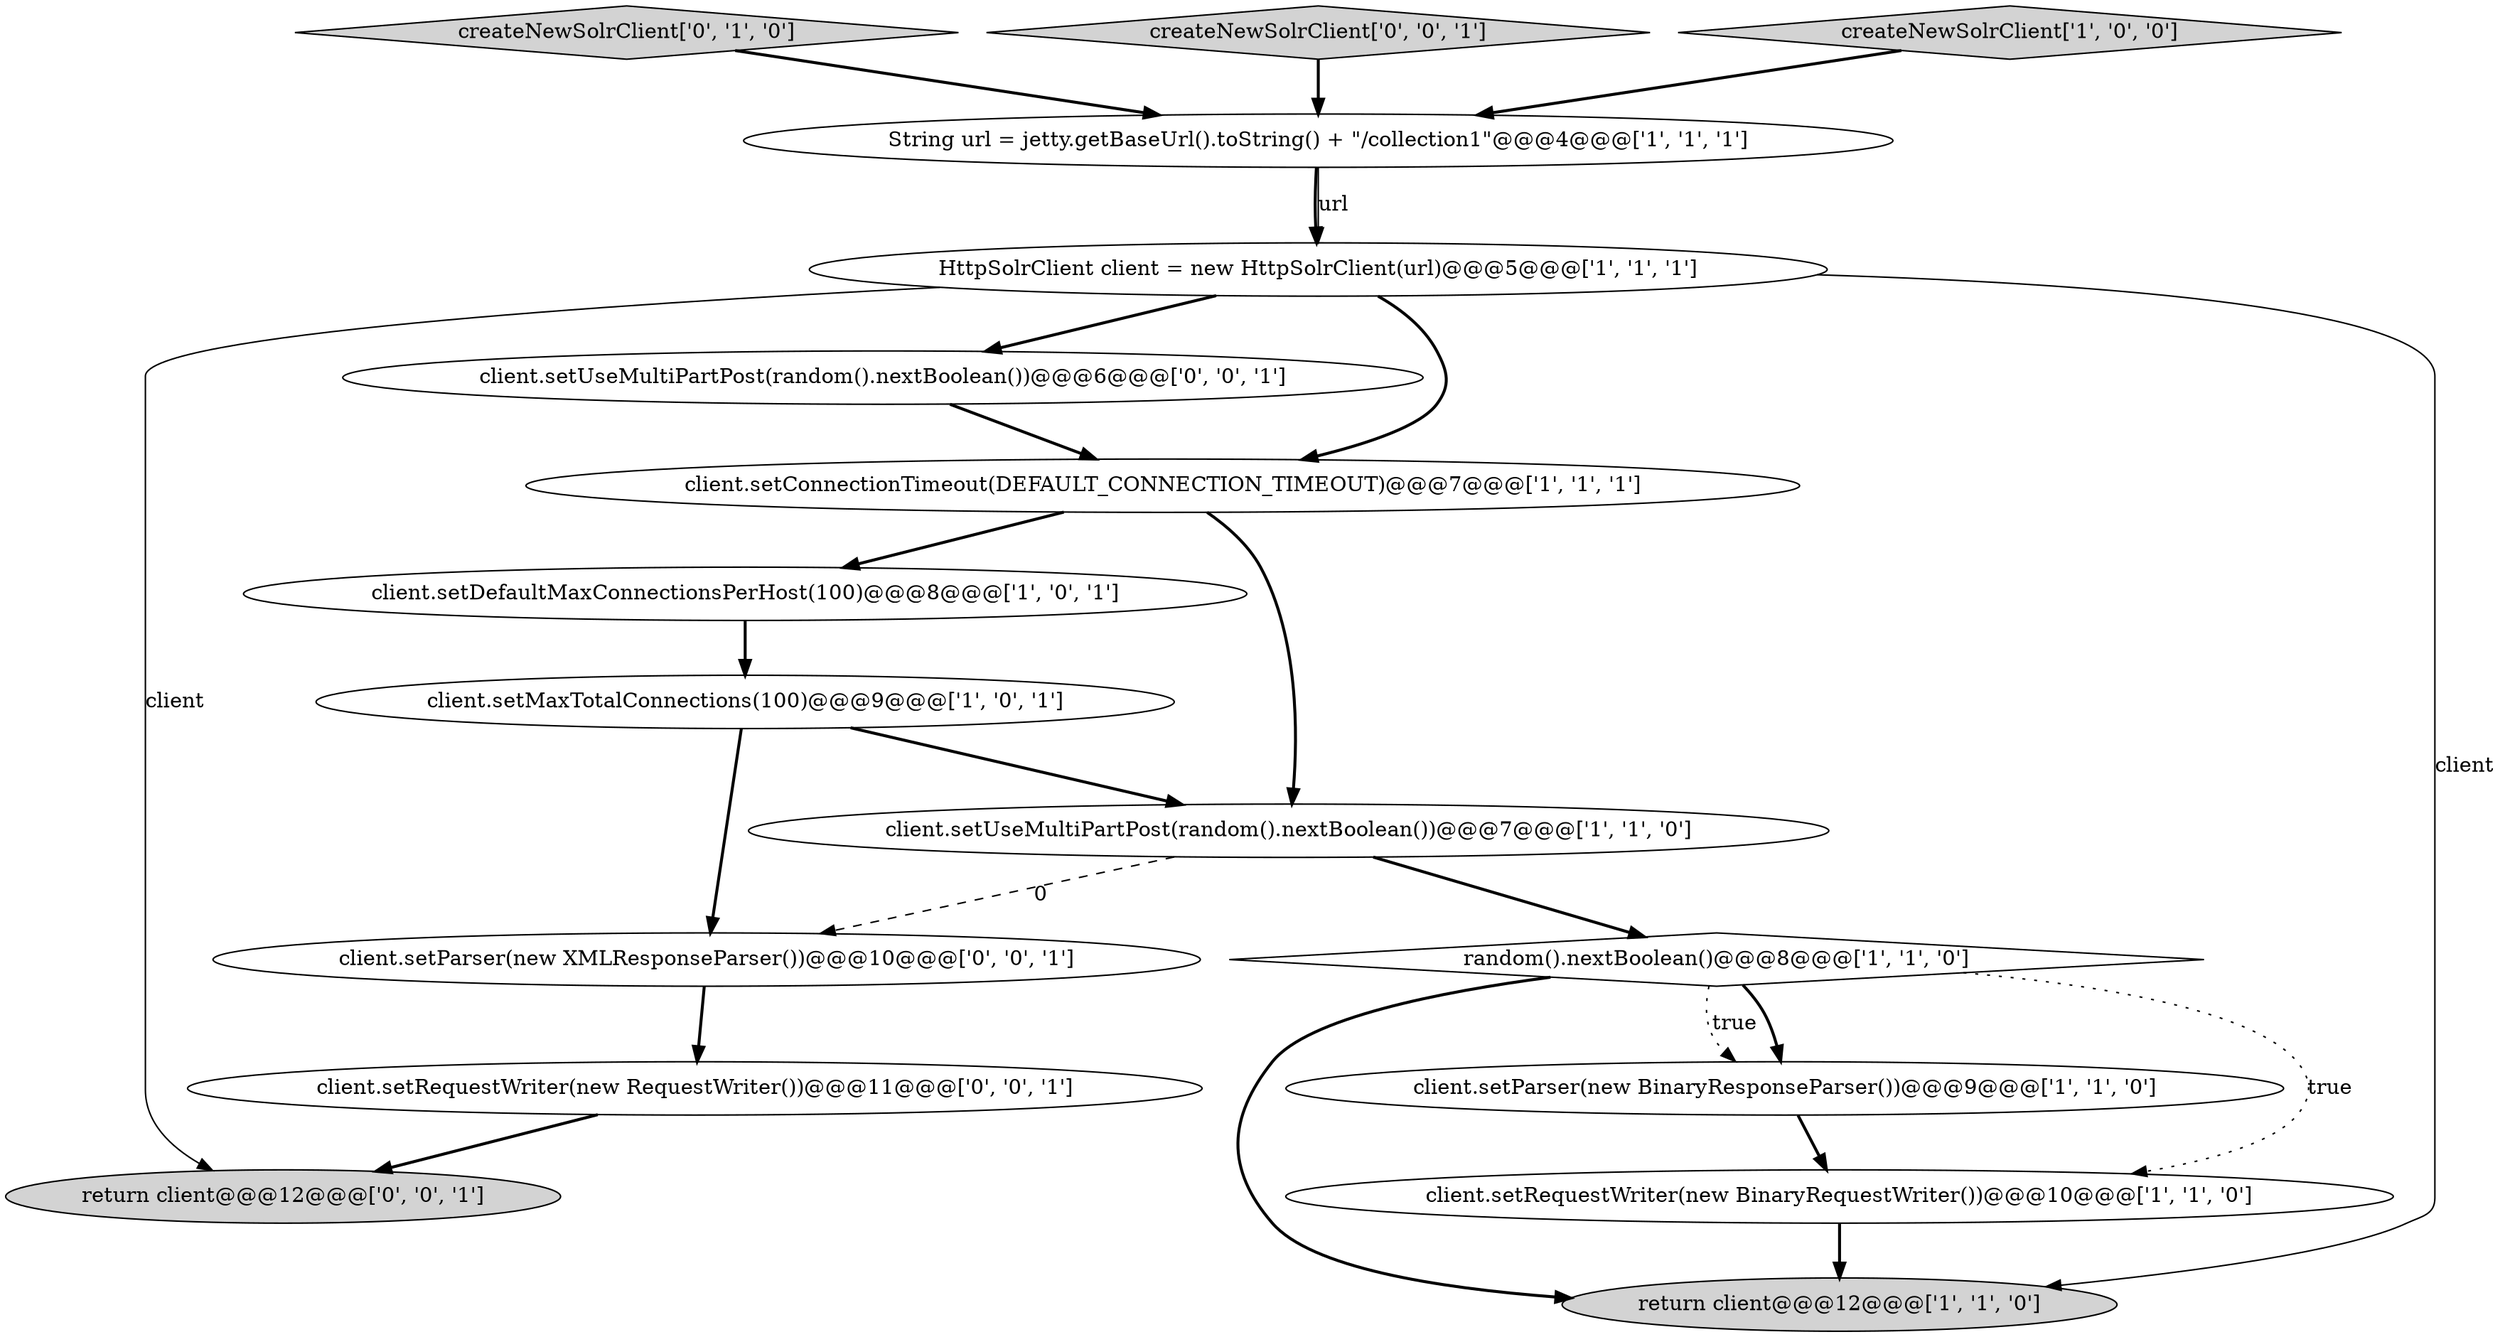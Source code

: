 digraph {
0 [style = filled, label = "String url = jetty.getBaseUrl().toString() + \"/collection1\"@@@4@@@['1', '1', '1']", fillcolor = white, shape = ellipse image = "AAA0AAABBB1BBB"];
7 [style = filled, label = "client.setRequestWriter(new BinaryRequestWriter())@@@10@@@['1', '1', '0']", fillcolor = white, shape = ellipse image = "AAA0AAABBB1BBB"];
10 [style = filled, label = "client.setParser(new BinaryResponseParser())@@@9@@@['1', '1', '0']", fillcolor = white, shape = ellipse image = "AAA0AAABBB1BBB"];
16 [style = filled, label = "client.setParser(new XMLResponseParser())@@@10@@@['0', '0', '1']", fillcolor = white, shape = ellipse image = "AAA0AAABBB3BBB"];
2 [style = filled, label = "client.setMaxTotalConnections(100)@@@9@@@['1', '0', '1']", fillcolor = white, shape = ellipse image = "AAA0AAABBB1BBB"];
5 [style = filled, label = "client.setUseMultiPartPost(random().nextBoolean())@@@7@@@['1', '1', '0']", fillcolor = white, shape = ellipse image = "AAA0AAABBB1BBB"];
11 [style = filled, label = "createNewSolrClient['0', '1', '0']", fillcolor = lightgray, shape = diamond image = "AAA0AAABBB2BBB"];
9 [style = filled, label = "client.setConnectionTimeout(DEFAULT_CONNECTION_TIMEOUT)@@@7@@@['1', '1', '1']", fillcolor = white, shape = ellipse image = "AAA0AAABBB1BBB"];
12 [style = filled, label = "client.setUseMultiPartPost(random().nextBoolean())@@@6@@@['0', '0', '1']", fillcolor = white, shape = ellipse image = "AAA0AAABBB3BBB"];
6 [style = filled, label = "HttpSolrClient client = new HttpSolrClient(url)@@@5@@@['1', '1', '1']", fillcolor = white, shape = ellipse image = "AAA0AAABBB1BBB"];
15 [style = filled, label = "createNewSolrClient['0', '0', '1']", fillcolor = lightgray, shape = diamond image = "AAA0AAABBB3BBB"];
1 [style = filled, label = "return client@@@12@@@['1', '1', '0']", fillcolor = lightgray, shape = ellipse image = "AAA0AAABBB1BBB"];
4 [style = filled, label = "client.setDefaultMaxConnectionsPerHost(100)@@@8@@@['1', '0', '1']", fillcolor = white, shape = ellipse image = "AAA0AAABBB1BBB"];
14 [style = filled, label = "return client@@@12@@@['0', '0', '1']", fillcolor = lightgray, shape = ellipse image = "AAA0AAABBB3BBB"];
8 [style = filled, label = "random().nextBoolean()@@@8@@@['1', '1', '0']", fillcolor = white, shape = diamond image = "AAA0AAABBB1BBB"];
13 [style = filled, label = "client.setRequestWriter(new RequestWriter())@@@11@@@['0', '0', '1']", fillcolor = white, shape = ellipse image = "AAA0AAABBB3BBB"];
3 [style = filled, label = "createNewSolrClient['1', '0', '0']", fillcolor = lightgray, shape = diamond image = "AAA0AAABBB1BBB"];
5->8 [style = bold, label=""];
8->10 [style = bold, label=""];
16->13 [style = bold, label=""];
6->14 [style = solid, label="client"];
7->1 [style = bold, label=""];
0->6 [style = bold, label=""];
6->1 [style = solid, label="client"];
9->4 [style = bold, label=""];
8->7 [style = dotted, label="true"];
4->2 [style = bold, label=""];
8->10 [style = dotted, label="true"];
12->9 [style = bold, label=""];
10->7 [style = bold, label=""];
3->0 [style = bold, label=""];
5->16 [style = dashed, label="0"];
8->1 [style = bold, label=""];
0->6 [style = solid, label="url"];
11->0 [style = bold, label=""];
15->0 [style = bold, label=""];
9->5 [style = bold, label=""];
6->9 [style = bold, label=""];
13->14 [style = bold, label=""];
6->12 [style = bold, label=""];
2->5 [style = bold, label=""];
2->16 [style = bold, label=""];
}
